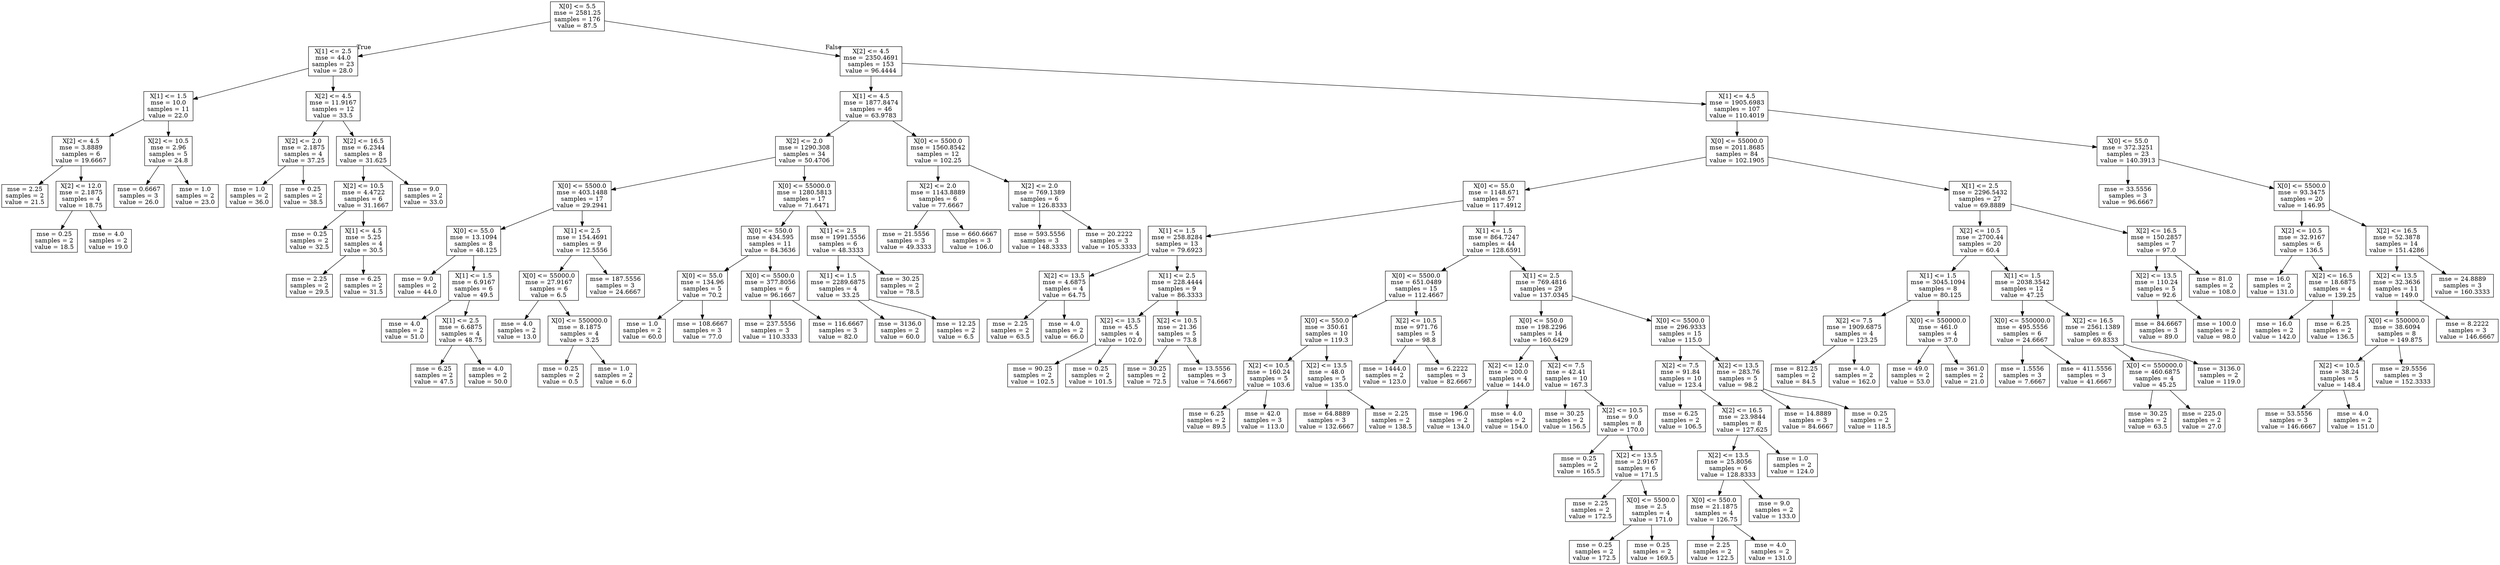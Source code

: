 digraph Tree {
node [shape=box] ;
0 [label="X[0] <= 5.5\nmse = 2581.25\nsamples = 176\nvalue = 87.5"] ;
1 [label="X[1] <= 2.5\nmse = 44.0\nsamples = 23\nvalue = 28.0"] ;
0 -> 1 [labeldistance=2.5, labelangle=45, headlabel="True"] ;
2 [label="X[1] <= 1.5\nmse = 10.0\nsamples = 11\nvalue = 22.0"] ;
1 -> 2 ;
3 [label="X[2] <= 4.5\nmse = 3.8889\nsamples = 6\nvalue = 19.6667"] ;
2 -> 3 ;
4 [label="mse = 2.25\nsamples = 2\nvalue = 21.5"] ;
3 -> 4 ;
5 [label="X[2] <= 12.0\nmse = 2.1875\nsamples = 4\nvalue = 18.75"] ;
3 -> 5 ;
6 [label="mse = 0.25\nsamples = 2\nvalue = 18.5"] ;
5 -> 6 ;
7 [label="mse = 4.0\nsamples = 2\nvalue = 19.0"] ;
5 -> 7 ;
8 [label="X[2] <= 10.5\nmse = 2.96\nsamples = 5\nvalue = 24.8"] ;
2 -> 8 ;
9 [label="mse = 0.6667\nsamples = 3\nvalue = 26.0"] ;
8 -> 9 ;
10 [label="mse = 1.0\nsamples = 2\nvalue = 23.0"] ;
8 -> 10 ;
11 [label="X[2] <= 4.5\nmse = 11.9167\nsamples = 12\nvalue = 33.5"] ;
1 -> 11 ;
12 [label="X[2] <= 2.0\nmse = 2.1875\nsamples = 4\nvalue = 37.25"] ;
11 -> 12 ;
13 [label="mse = 1.0\nsamples = 2\nvalue = 36.0"] ;
12 -> 13 ;
14 [label="mse = 0.25\nsamples = 2\nvalue = 38.5"] ;
12 -> 14 ;
15 [label="X[2] <= 16.5\nmse = 6.2344\nsamples = 8\nvalue = 31.625"] ;
11 -> 15 ;
16 [label="X[2] <= 10.5\nmse = 4.4722\nsamples = 6\nvalue = 31.1667"] ;
15 -> 16 ;
17 [label="mse = 0.25\nsamples = 2\nvalue = 32.5"] ;
16 -> 17 ;
18 [label="X[1] <= 4.5\nmse = 5.25\nsamples = 4\nvalue = 30.5"] ;
16 -> 18 ;
19 [label="mse = 2.25\nsamples = 2\nvalue = 29.5"] ;
18 -> 19 ;
20 [label="mse = 6.25\nsamples = 2\nvalue = 31.5"] ;
18 -> 20 ;
21 [label="mse = 9.0\nsamples = 2\nvalue = 33.0"] ;
15 -> 21 ;
22 [label="X[2] <= 4.5\nmse = 2350.4691\nsamples = 153\nvalue = 96.4444"] ;
0 -> 22 [labeldistance=2.5, labelangle=-45, headlabel="False"] ;
23 [label="X[1] <= 4.5\nmse = 1877.8474\nsamples = 46\nvalue = 63.9783"] ;
22 -> 23 ;
24 [label="X[2] <= 2.0\nmse = 1290.308\nsamples = 34\nvalue = 50.4706"] ;
23 -> 24 ;
25 [label="X[0] <= 5500.0\nmse = 403.1488\nsamples = 17\nvalue = 29.2941"] ;
24 -> 25 ;
26 [label="X[0] <= 55.0\nmse = 13.1094\nsamples = 8\nvalue = 48.125"] ;
25 -> 26 ;
27 [label="mse = 9.0\nsamples = 2\nvalue = 44.0"] ;
26 -> 27 ;
28 [label="X[1] <= 1.5\nmse = 6.9167\nsamples = 6\nvalue = 49.5"] ;
26 -> 28 ;
29 [label="mse = 4.0\nsamples = 2\nvalue = 51.0"] ;
28 -> 29 ;
30 [label="X[1] <= 2.5\nmse = 6.6875\nsamples = 4\nvalue = 48.75"] ;
28 -> 30 ;
31 [label="mse = 6.25\nsamples = 2\nvalue = 47.5"] ;
30 -> 31 ;
32 [label="mse = 4.0\nsamples = 2\nvalue = 50.0"] ;
30 -> 32 ;
33 [label="X[1] <= 2.5\nmse = 154.4691\nsamples = 9\nvalue = 12.5556"] ;
25 -> 33 ;
34 [label="X[0] <= 55000.0\nmse = 27.9167\nsamples = 6\nvalue = 6.5"] ;
33 -> 34 ;
35 [label="mse = 4.0\nsamples = 2\nvalue = 13.0"] ;
34 -> 35 ;
36 [label="X[0] <= 550000.0\nmse = 8.1875\nsamples = 4\nvalue = 3.25"] ;
34 -> 36 ;
37 [label="mse = 0.25\nsamples = 2\nvalue = 0.5"] ;
36 -> 37 ;
38 [label="mse = 1.0\nsamples = 2\nvalue = 6.0"] ;
36 -> 38 ;
39 [label="mse = 187.5556\nsamples = 3\nvalue = 24.6667"] ;
33 -> 39 ;
40 [label="X[0] <= 55000.0\nmse = 1280.5813\nsamples = 17\nvalue = 71.6471"] ;
24 -> 40 ;
41 [label="X[0] <= 550.0\nmse = 434.595\nsamples = 11\nvalue = 84.3636"] ;
40 -> 41 ;
42 [label="X[0] <= 55.0\nmse = 134.96\nsamples = 5\nvalue = 70.2"] ;
41 -> 42 ;
43 [label="mse = 1.0\nsamples = 2\nvalue = 60.0"] ;
42 -> 43 ;
44 [label="mse = 108.6667\nsamples = 3\nvalue = 77.0"] ;
42 -> 44 ;
45 [label="X[0] <= 5500.0\nmse = 377.8056\nsamples = 6\nvalue = 96.1667"] ;
41 -> 45 ;
46 [label="mse = 237.5556\nsamples = 3\nvalue = 110.3333"] ;
45 -> 46 ;
47 [label="mse = 116.6667\nsamples = 3\nvalue = 82.0"] ;
45 -> 47 ;
48 [label="X[1] <= 2.5\nmse = 1991.5556\nsamples = 6\nvalue = 48.3333"] ;
40 -> 48 ;
49 [label="X[1] <= 1.5\nmse = 2289.6875\nsamples = 4\nvalue = 33.25"] ;
48 -> 49 ;
50 [label="mse = 3136.0\nsamples = 2\nvalue = 60.0"] ;
49 -> 50 ;
51 [label="mse = 12.25\nsamples = 2\nvalue = 6.5"] ;
49 -> 51 ;
52 [label="mse = 30.25\nsamples = 2\nvalue = 78.5"] ;
48 -> 52 ;
53 [label="X[0] <= 5500.0\nmse = 1560.8542\nsamples = 12\nvalue = 102.25"] ;
23 -> 53 ;
54 [label="X[2] <= 2.0\nmse = 1143.8889\nsamples = 6\nvalue = 77.6667"] ;
53 -> 54 ;
55 [label="mse = 21.5556\nsamples = 3\nvalue = 49.3333"] ;
54 -> 55 ;
56 [label="mse = 660.6667\nsamples = 3\nvalue = 106.0"] ;
54 -> 56 ;
57 [label="X[2] <= 2.0\nmse = 769.1389\nsamples = 6\nvalue = 126.8333"] ;
53 -> 57 ;
58 [label="mse = 593.5556\nsamples = 3\nvalue = 148.3333"] ;
57 -> 58 ;
59 [label="mse = 20.2222\nsamples = 3\nvalue = 105.3333"] ;
57 -> 59 ;
60 [label="X[1] <= 4.5\nmse = 1905.6983\nsamples = 107\nvalue = 110.4019"] ;
22 -> 60 ;
61 [label="X[0] <= 55000.0\nmse = 2011.8685\nsamples = 84\nvalue = 102.1905"] ;
60 -> 61 ;
62 [label="X[0] <= 55.0\nmse = 1148.671\nsamples = 57\nvalue = 117.4912"] ;
61 -> 62 ;
63 [label="X[1] <= 1.5\nmse = 258.8284\nsamples = 13\nvalue = 79.6923"] ;
62 -> 63 ;
64 [label="X[2] <= 13.5\nmse = 4.6875\nsamples = 4\nvalue = 64.75"] ;
63 -> 64 ;
65 [label="mse = 2.25\nsamples = 2\nvalue = 63.5"] ;
64 -> 65 ;
66 [label="mse = 4.0\nsamples = 2\nvalue = 66.0"] ;
64 -> 66 ;
67 [label="X[1] <= 2.5\nmse = 228.4444\nsamples = 9\nvalue = 86.3333"] ;
63 -> 67 ;
68 [label="X[2] <= 13.5\nmse = 45.5\nsamples = 4\nvalue = 102.0"] ;
67 -> 68 ;
69 [label="mse = 90.25\nsamples = 2\nvalue = 102.5"] ;
68 -> 69 ;
70 [label="mse = 0.25\nsamples = 2\nvalue = 101.5"] ;
68 -> 70 ;
71 [label="X[2] <= 10.5\nmse = 21.36\nsamples = 5\nvalue = 73.8"] ;
67 -> 71 ;
72 [label="mse = 30.25\nsamples = 2\nvalue = 72.5"] ;
71 -> 72 ;
73 [label="mse = 13.5556\nsamples = 3\nvalue = 74.6667"] ;
71 -> 73 ;
74 [label="X[1] <= 1.5\nmse = 864.7247\nsamples = 44\nvalue = 128.6591"] ;
62 -> 74 ;
75 [label="X[0] <= 5500.0\nmse = 651.0489\nsamples = 15\nvalue = 112.4667"] ;
74 -> 75 ;
76 [label="X[0] <= 550.0\nmse = 350.61\nsamples = 10\nvalue = 119.3"] ;
75 -> 76 ;
77 [label="X[2] <= 10.5\nmse = 160.24\nsamples = 5\nvalue = 103.6"] ;
76 -> 77 ;
78 [label="mse = 6.25\nsamples = 2\nvalue = 89.5"] ;
77 -> 78 ;
79 [label="mse = 42.0\nsamples = 3\nvalue = 113.0"] ;
77 -> 79 ;
80 [label="X[2] <= 13.5\nmse = 48.0\nsamples = 5\nvalue = 135.0"] ;
76 -> 80 ;
81 [label="mse = 64.8889\nsamples = 3\nvalue = 132.6667"] ;
80 -> 81 ;
82 [label="mse = 2.25\nsamples = 2\nvalue = 138.5"] ;
80 -> 82 ;
83 [label="X[2] <= 10.5\nmse = 971.76\nsamples = 5\nvalue = 98.8"] ;
75 -> 83 ;
84 [label="mse = 1444.0\nsamples = 2\nvalue = 123.0"] ;
83 -> 84 ;
85 [label="mse = 6.2222\nsamples = 3\nvalue = 82.6667"] ;
83 -> 85 ;
86 [label="X[1] <= 2.5\nmse = 769.4816\nsamples = 29\nvalue = 137.0345"] ;
74 -> 86 ;
87 [label="X[0] <= 550.0\nmse = 198.2296\nsamples = 14\nvalue = 160.6429"] ;
86 -> 87 ;
88 [label="X[2] <= 12.0\nmse = 200.0\nsamples = 4\nvalue = 144.0"] ;
87 -> 88 ;
89 [label="mse = 196.0\nsamples = 2\nvalue = 134.0"] ;
88 -> 89 ;
90 [label="mse = 4.0\nsamples = 2\nvalue = 154.0"] ;
88 -> 90 ;
91 [label="X[2] <= 7.5\nmse = 42.41\nsamples = 10\nvalue = 167.3"] ;
87 -> 91 ;
92 [label="mse = 30.25\nsamples = 2\nvalue = 156.5"] ;
91 -> 92 ;
93 [label="X[2] <= 10.5\nmse = 9.0\nsamples = 8\nvalue = 170.0"] ;
91 -> 93 ;
94 [label="mse = 0.25\nsamples = 2\nvalue = 165.5"] ;
93 -> 94 ;
95 [label="X[2] <= 13.5\nmse = 2.9167\nsamples = 6\nvalue = 171.5"] ;
93 -> 95 ;
96 [label="mse = 2.25\nsamples = 2\nvalue = 172.5"] ;
95 -> 96 ;
97 [label="X[0] <= 5500.0\nmse = 2.5\nsamples = 4\nvalue = 171.0"] ;
95 -> 97 ;
98 [label="mse = 0.25\nsamples = 2\nvalue = 172.5"] ;
97 -> 98 ;
99 [label="mse = 0.25\nsamples = 2\nvalue = 169.5"] ;
97 -> 99 ;
100 [label="X[0] <= 5500.0\nmse = 296.9333\nsamples = 15\nvalue = 115.0"] ;
86 -> 100 ;
101 [label="X[2] <= 7.5\nmse = 91.84\nsamples = 10\nvalue = 123.4"] ;
100 -> 101 ;
102 [label="mse = 6.25\nsamples = 2\nvalue = 106.5"] ;
101 -> 102 ;
103 [label="X[2] <= 16.5\nmse = 23.9844\nsamples = 8\nvalue = 127.625"] ;
101 -> 103 ;
104 [label="X[2] <= 13.5\nmse = 25.8056\nsamples = 6\nvalue = 128.8333"] ;
103 -> 104 ;
105 [label="X[0] <= 550.0\nmse = 21.1875\nsamples = 4\nvalue = 126.75"] ;
104 -> 105 ;
106 [label="mse = 2.25\nsamples = 2\nvalue = 122.5"] ;
105 -> 106 ;
107 [label="mse = 4.0\nsamples = 2\nvalue = 131.0"] ;
105 -> 107 ;
108 [label="mse = 9.0\nsamples = 2\nvalue = 133.0"] ;
104 -> 108 ;
109 [label="mse = 1.0\nsamples = 2\nvalue = 124.0"] ;
103 -> 109 ;
110 [label="X[2] <= 13.5\nmse = 283.76\nsamples = 5\nvalue = 98.2"] ;
100 -> 110 ;
111 [label="mse = 14.8889\nsamples = 3\nvalue = 84.6667"] ;
110 -> 111 ;
112 [label="mse = 0.25\nsamples = 2\nvalue = 118.5"] ;
110 -> 112 ;
113 [label="X[1] <= 2.5\nmse = 2296.5432\nsamples = 27\nvalue = 69.8889"] ;
61 -> 113 ;
114 [label="X[2] <= 10.5\nmse = 2700.44\nsamples = 20\nvalue = 60.4"] ;
113 -> 114 ;
115 [label="X[1] <= 1.5\nmse = 3045.1094\nsamples = 8\nvalue = 80.125"] ;
114 -> 115 ;
116 [label="X[2] <= 7.5\nmse = 1909.6875\nsamples = 4\nvalue = 123.25"] ;
115 -> 116 ;
117 [label="mse = 812.25\nsamples = 2\nvalue = 84.5"] ;
116 -> 117 ;
118 [label="mse = 4.0\nsamples = 2\nvalue = 162.0"] ;
116 -> 118 ;
119 [label="X[0] <= 550000.0\nmse = 461.0\nsamples = 4\nvalue = 37.0"] ;
115 -> 119 ;
120 [label="mse = 49.0\nsamples = 2\nvalue = 53.0"] ;
119 -> 120 ;
121 [label="mse = 361.0\nsamples = 2\nvalue = 21.0"] ;
119 -> 121 ;
122 [label="X[1] <= 1.5\nmse = 2038.3542\nsamples = 12\nvalue = 47.25"] ;
114 -> 122 ;
123 [label="X[0] <= 550000.0\nmse = 495.5556\nsamples = 6\nvalue = 24.6667"] ;
122 -> 123 ;
124 [label="mse = 1.5556\nsamples = 3\nvalue = 7.6667"] ;
123 -> 124 ;
125 [label="mse = 411.5556\nsamples = 3\nvalue = 41.6667"] ;
123 -> 125 ;
126 [label="X[2] <= 16.5\nmse = 2561.1389\nsamples = 6\nvalue = 69.8333"] ;
122 -> 126 ;
127 [label="X[0] <= 550000.0\nmse = 460.6875\nsamples = 4\nvalue = 45.25"] ;
126 -> 127 ;
128 [label="mse = 30.25\nsamples = 2\nvalue = 63.5"] ;
127 -> 128 ;
129 [label="mse = 225.0\nsamples = 2\nvalue = 27.0"] ;
127 -> 129 ;
130 [label="mse = 3136.0\nsamples = 2\nvalue = 119.0"] ;
126 -> 130 ;
131 [label="X[2] <= 16.5\nmse = 150.2857\nsamples = 7\nvalue = 97.0"] ;
113 -> 131 ;
132 [label="X[2] <= 13.5\nmse = 110.24\nsamples = 5\nvalue = 92.6"] ;
131 -> 132 ;
133 [label="mse = 84.6667\nsamples = 3\nvalue = 89.0"] ;
132 -> 133 ;
134 [label="mse = 100.0\nsamples = 2\nvalue = 98.0"] ;
132 -> 134 ;
135 [label="mse = 81.0\nsamples = 2\nvalue = 108.0"] ;
131 -> 135 ;
136 [label="X[0] <= 55.0\nmse = 372.3251\nsamples = 23\nvalue = 140.3913"] ;
60 -> 136 ;
137 [label="mse = 33.5556\nsamples = 3\nvalue = 96.6667"] ;
136 -> 137 ;
138 [label="X[0] <= 5500.0\nmse = 93.3475\nsamples = 20\nvalue = 146.95"] ;
136 -> 138 ;
139 [label="X[2] <= 10.5\nmse = 32.9167\nsamples = 6\nvalue = 136.5"] ;
138 -> 139 ;
140 [label="mse = 16.0\nsamples = 2\nvalue = 131.0"] ;
139 -> 140 ;
141 [label="X[2] <= 16.5\nmse = 18.6875\nsamples = 4\nvalue = 139.25"] ;
139 -> 141 ;
142 [label="mse = 16.0\nsamples = 2\nvalue = 142.0"] ;
141 -> 142 ;
143 [label="mse = 6.25\nsamples = 2\nvalue = 136.5"] ;
141 -> 143 ;
144 [label="X[2] <= 16.5\nmse = 52.3878\nsamples = 14\nvalue = 151.4286"] ;
138 -> 144 ;
145 [label="X[2] <= 13.5\nmse = 32.3636\nsamples = 11\nvalue = 149.0"] ;
144 -> 145 ;
146 [label="X[0] <= 550000.0\nmse = 38.6094\nsamples = 8\nvalue = 149.875"] ;
145 -> 146 ;
147 [label="X[2] <= 10.5\nmse = 38.24\nsamples = 5\nvalue = 148.4"] ;
146 -> 147 ;
148 [label="mse = 53.5556\nsamples = 3\nvalue = 146.6667"] ;
147 -> 148 ;
149 [label="mse = 4.0\nsamples = 2\nvalue = 151.0"] ;
147 -> 149 ;
150 [label="mse = 29.5556\nsamples = 3\nvalue = 152.3333"] ;
146 -> 150 ;
151 [label="mse = 8.2222\nsamples = 3\nvalue = 146.6667"] ;
145 -> 151 ;
152 [label="mse = 24.8889\nsamples = 3\nvalue = 160.3333"] ;
144 -> 152 ;
}